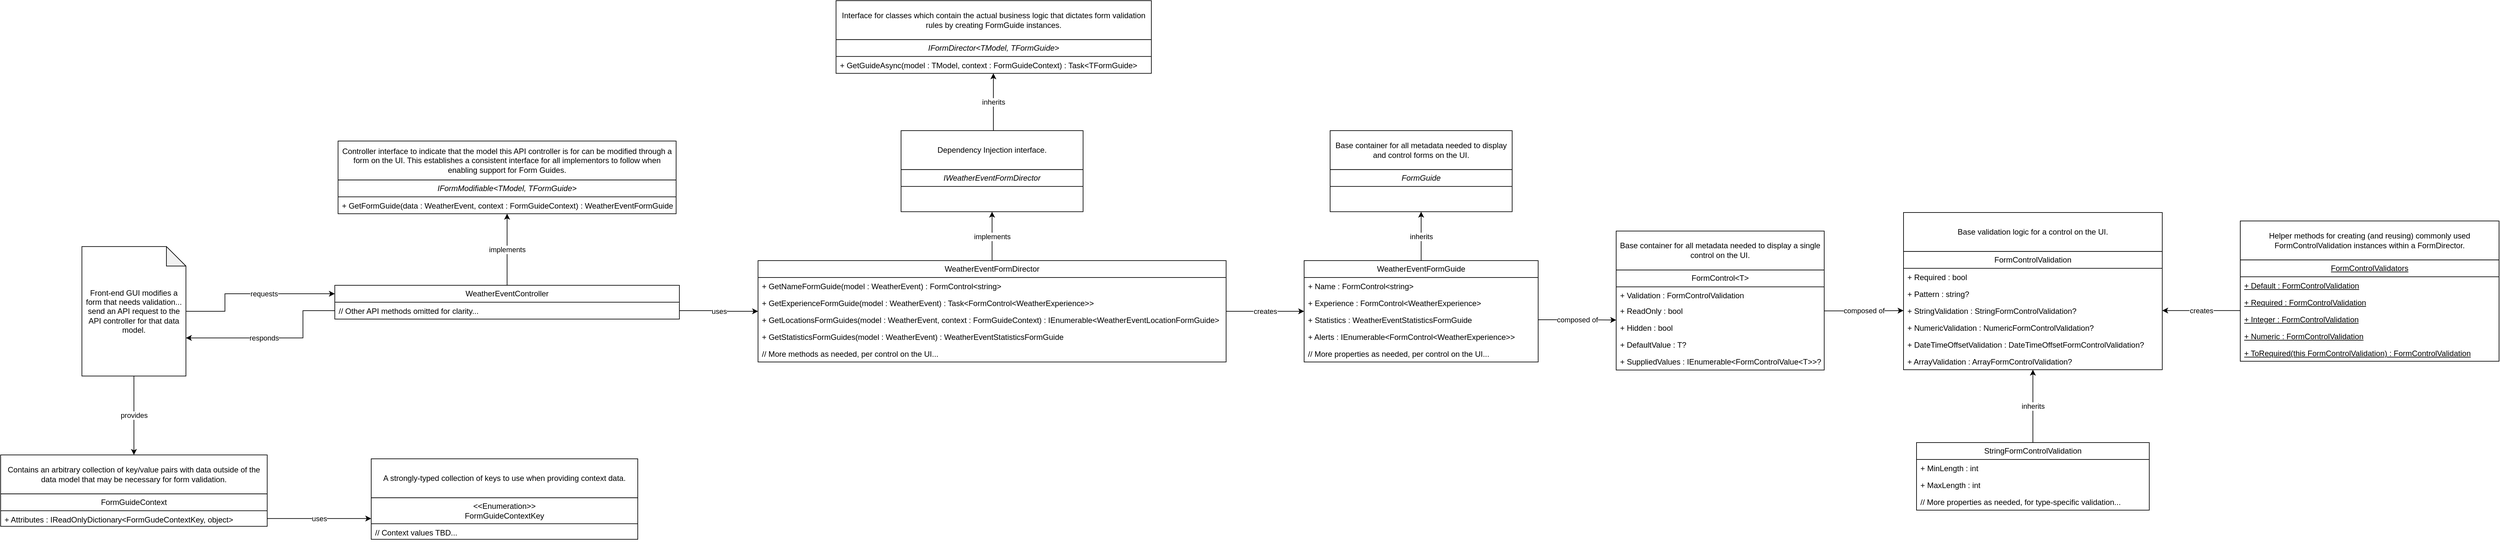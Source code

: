 <mxfile version="22.0.0" type="device">
  <diagram name="Page-1" id="EYTDAEa7u_j6_3P530hp">
    <mxGraphModel dx="4090" dy="1250" grid="1" gridSize="10" guides="1" tooltips="1" connect="1" arrows="1" fold="1" page="1" pageScale="1" pageWidth="850" pageHeight="1100" math="0" shadow="0">
      <root>
        <mxCell id="0" />
        <mxCell id="1" parent="0" />
        <mxCell id="UCaa5IRlUbcaSbM80Vgl-9" value="" style="group" vertex="1" connectable="0" parent="1">
          <mxGeometry x="720" y="341" width="280" height="124.8" as="geometry" />
        </mxCell>
        <mxCell id="UCaa5IRlUbcaSbM80Vgl-1" value="&lt;i&gt;FormGuide&lt;/i&gt;" style="swimlane;fontStyle=0;childLayout=stackLayout;horizontal=1;startSize=26;fillColor=none;horizontalStack=0;resizeParent=1;resizeParentMax=0;resizeLast=0;collapsible=1;marginBottom=0;whiteSpace=wrap;html=1;container=0;" vertex="1" parent="UCaa5IRlUbcaSbM80Vgl-9">
          <mxGeometry y="59.879" width="280.0" height="64.921" as="geometry" />
        </mxCell>
        <mxCell id="UCaa5IRlUbcaSbM80Vgl-5" value="Base container for all metadata needed to display and control forms on the UI." style="rounded=0;whiteSpace=wrap;html=1;container=0;" vertex="1" parent="UCaa5IRlUbcaSbM80Vgl-9">
          <mxGeometry width="280.0" height="59.879" as="geometry" />
        </mxCell>
        <mxCell id="UCaa5IRlUbcaSbM80Vgl-11" value="" style="group" vertex="1" connectable="0" parent="1">
          <mxGeometry x="1160" y="495.54" width="320" height="254.8" as="geometry" />
        </mxCell>
        <mxCell id="UCaa5IRlUbcaSbM80Vgl-12" value="FormControl&amp;lt;T&amp;gt;" style="swimlane;fontStyle=0;childLayout=stackLayout;horizontal=1;startSize=26;fillColor=none;horizontalStack=0;resizeParent=1;resizeParentMax=0;resizeLast=0;collapsible=1;marginBottom=0;whiteSpace=wrap;html=1;container=0;" vertex="1" parent="UCaa5IRlUbcaSbM80Vgl-11">
          <mxGeometry y="59.879" width="320" height="154.0" as="geometry" />
        </mxCell>
        <mxCell id="UCaa5IRlUbcaSbM80Vgl-13" value="+ Validation : FormControlValidation" style="text;strokeColor=none;fillColor=none;align=left;verticalAlign=top;spacingLeft=4;spacingRight=4;overflow=hidden;rotatable=0;points=[[0,0.5],[1,0.5]];portConstraint=eastwest;whiteSpace=wrap;html=1;container=0;" vertex="1" parent="UCaa5IRlUbcaSbM80Vgl-12">
          <mxGeometry y="26" width="320" height="24.0" as="geometry" />
        </mxCell>
        <mxCell id="UCaa5IRlUbcaSbM80Vgl-28" value="+ ReadOnly : bool" style="text;strokeColor=none;fillColor=none;align=left;verticalAlign=top;spacingLeft=4;spacingRight=4;overflow=hidden;rotatable=0;points=[[0,0.5],[1,0.5]];portConstraint=eastwest;whiteSpace=wrap;html=1;" vertex="1" parent="UCaa5IRlUbcaSbM80Vgl-12">
          <mxGeometry y="50.0" width="320" height="26.0" as="geometry" />
        </mxCell>
        <mxCell id="UCaa5IRlUbcaSbM80Vgl-30" value="+ Hidden : bool" style="text;strokeColor=none;fillColor=none;align=left;verticalAlign=top;spacingLeft=4;spacingRight=4;overflow=hidden;rotatable=0;points=[[0,0.5],[1,0.5]];portConstraint=eastwest;whiteSpace=wrap;html=1;" vertex="1" parent="UCaa5IRlUbcaSbM80Vgl-12">
          <mxGeometry y="76.0" width="320" height="26.0" as="geometry" />
        </mxCell>
        <mxCell id="UCaa5IRlUbcaSbM80Vgl-32" value="+ DefaultValue : T?" style="text;strokeColor=none;fillColor=none;align=left;verticalAlign=top;spacingLeft=4;spacingRight=4;overflow=hidden;rotatable=0;points=[[0,0.5],[1,0.5]];portConstraint=eastwest;whiteSpace=wrap;html=1;" vertex="1" parent="UCaa5IRlUbcaSbM80Vgl-12">
          <mxGeometry y="102.0" width="320" height="26.0" as="geometry" />
        </mxCell>
        <mxCell id="UCaa5IRlUbcaSbM80Vgl-31" value="+ SuppliedValues : IEnumerable&amp;lt;FormControlValue&amp;lt;T&amp;gt;&amp;gt;?" style="text;strokeColor=none;fillColor=none;align=left;verticalAlign=top;spacingLeft=4;spacingRight=4;overflow=hidden;rotatable=0;points=[[0,0.5],[1,0.5]];portConstraint=eastwest;whiteSpace=wrap;html=1;" vertex="1" parent="UCaa5IRlUbcaSbM80Vgl-12">
          <mxGeometry y="128.0" width="320" height="26.0" as="geometry" />
        </mxCell>
        <mxCell id="UCaa5IRlUbcaSbM80Vgl-14" value="Base container for all metadata needed to display a single control on the UI." style="rounded=0;whiteSpace=wrap;html=1;container=0;" vertex="1" parent="UCaa5IRlUbcaSbM80Vgl-11">
          <mxGeometry width="320.0" height="59.879" as="geometry" />
        </mxCell>
        <mxCell id="UCaa5IRlUbcaSbM80Vgl-22" value="inherits" style="edgeStyle=orthogonalEdgeStyle;rounded=0;orthogonalLoop=1;jettySize=auto;html=1;exitX=0.5;exitY=0;exitDx=0;exitDy=0;entryX=0.5;entryY=1;entryDx=0;entryDy=0;" edge="1" parent="1" source="UCaa5IRlUbcaSbM80Vgl-15" target="UCaa5IRlUbcaSbM80Vgl-1">
          <mxGeometry relative="1" as="geometry" />
        </mxCell>
        <mxCell id="UCaa5IRlUbcaSbM80Vgl-15" value="WeatherEventFormGuide" style="swimlane;fontStyle=0;childLayout=stackLayout;horizontal=1;startSize=26;fillColor=none;horizontalStack=0;resizeParent=1;resizeParentMax=0;resizeLast=0;collapsible=1;marginBottom=0;whiteSpace=wrap;html=1;" vertex="1" parent="1">
          <mxGeometry x="680" y="541" width="360" height="156" as="geometry" />
        </mxCell>
        <mxCell id="UCaa5IRlUbcaSbM80Vgl-17" value="+ Name : FormControl&amp;lt;string&amp;gt;" style="text;strokeColor=none;fillColor=none;align=left;verticalAlign=top;spacingLeft=4;spacingRight=4;overflow=hidden;rotatable=0;points=[[0,0.5],[1,0.5]];portConstraint=eastwest;whiteSpace=wrap;html=1;" vertex="1" parent="UCaa5IRlUbcaSbM80Vgl-15">
          <mxGeometry y="26" width="360" height="26" as="geometry" />
        </mxCell>
        <mxCell id="UCaa5IRlUbcaSbM80Vgl-18" value="+ Experience : FormControl&amp;lt;WeatherExperience&amp;gt;" style="text;strokeColor=none;fillColor=none;align=left;verticalAlign=top;spacingLeft=4;spacingRight=4;overflow=hidden;rotatable=0;points=[[0,0.5],[1,0.5]];portConstraint=eastwest;whiteSpace=wrap;html=1;" vertex="1" parent="UCaa5IRlUbcaSbM80Vgl-15">
          <mxGeometry y="52" width="360" height="26" as="geometry" />
        </mxCell>
        <mxCell id="UCaa5IRlUbcaSbM80Vgl-20" value="+ Statistics : WeatherEventStatisticsFormGuide" style="text;strokeColor=none;fillColor=none;align=left;verticalAlign=top;spacingLeft=4;spacingRight=4;overflow=hidden;rotatable=0;points=[[0,0.5],[1,0.5]];portConstraint=eastwest;whiteSpace=wrap;html=1;" vertex="1" parent="UCaa5IRlUbcaSbM80Vgl-15">
          <mxGeometry y="78" width="360" height="26" as="geometry" />
        </mxCell>
        <mxCell id="UCaa5IRlUbcaSbM80Vgl-19" value="+ Alerts : IEnumerable&amp;lt;FormControl&amp;lt;WeatherExperience&amp;gt;&amp;gt;" style="text;strokeColor=none;fillColor=none;align=left;verticalAlign=top;spacingLeft=4;spacingRight=4;overflow=hidden;rotatable=0;points=[[0,0.5],[1,0.5]];portConstraint=eastwest;whiteSpace=wrap;html=1;" vertex="1" parent="UCaa5IRlUbcaSbM80Vgl-15">
          <mxGeometry y="104" width="360" height="26" as="geometry" />
        </mxCell>
        <mxCell id="UCaa5IRlUbcaSbM80Vgl-21" value="// More properties as needed, per control on the UI..." style="text;strokeColor=none;fillColor=none;align=left;verticalAlign=top;spacingLeft=4;spacingRight=4;overflow=hidden;rotatable=0;points=[[0,0.5],[1,0.5]];portConstraint=eastwest;whiteSpace=wrap;html=1;" vertex="1" parent="UCaa5IRlUbcaSbM80Vgl-15">
          <mxGeometry y="130" width="360" height="26" as="geometry" />
        </mxCell>
        <mxCell id="UCaa5IRlUbcaSbM80Vgl-33" value="composed of" style="edgeStyle=orthogonalEdgeStyle;rounded=0;orthogonalLoop=1;jettySize=auto;html=1;" edge="1" parent="1" source="UCaa5IRlUbcaSbM80Vgl-20" target="UCaa5IRlUbcaSbM80Vgl-12">
          <mxGeometry relative="1" as="geometry" />
        </mxCell>
        <mxCell id="UCaa5IRlUbcaSbM80Vgl-48" value="composed of" style="edgeStyle=orthogonalEdgeStyle;rounded=0;orthogonalLoop=1;jettySize=auto;html=1;" edge="1" parent="1" source="UCaa5IRlUbcaSbM80Vgl-28" target="UCaa5IRlUbcaSbM80Vgl-35">
          <mxGeometry relative="1" as="geometry" />
        </mxCell>
        <mxCell id="UCaa5IRlUbcaSbM80Vgl-66" value="inherits" style="edgeStyle=orthogonalEdgeStyle;rounded=0;orthogonalLoop=1;jettySize=auto;html=1;" edge="1" parent="1" source="UCaa5IRlUbcaSbM80Vgl-58" target="UCaa5IRlUbcaSbM80Vgl-44">
          <mxGeometry relative="1" as="geometry">
            <Array as="points">
              <mxPoint x="1801" y="741" />
              <mxPoint x="1801" y="741" />
            </Array>
          </mxGeometry>
        </mxCell>
        <mxCell id="UCaa5IRlUbcaSbM80Vgl-58" value="StringFormControlValidation" style="swimlane;fontStyle=0;childLayout=stackLayout;horizontal=1;startSize=26;fillColor=none;horizontalStack=0;resizeParent=1;resizeParentMax=0;resizeLast=0;collapsible=1;marginBottom=0;whiteSpace=wrap;html=1;" vertex="1" parent="1">
          <mxGeometry x="1622" y="821" width="358" height="104" as="geometry" />
        </mxCell>
        <mxCell id="UCaa5IRlUbcaSbM80Vgl-61" value="+ MinLength : int" style="text;strokeColor=none;fillColor=none;align=left;verticalAlign=top;spacingLeft=4;spacingRight=4;overflow=hidden;rotatable=0;points=[[0,0.5],[1,0.5]];portConstraint=eastwest;whiteSpace=wrap;html=1;" vertex="1" parent="UCaa5IRlUbcaSbM80Vgl-58">
          <mxGeometry y="26" width="358" height="26" as="geometry" />
        </mxCell>
        <mxCell id="UCaa5IRlUbcaSbM80Vgl-62" value="+ MaxLength : int" style="text;strokeColor=none;fillColor=none;align=left;verticalAlign=top;spacingLeft=4;spacingRight=4;overflow=hidden;rotatable=0;points=[[0,0.5],[1,0.5]];portConstraint=eastwest;whiteSpace=wrap;html=1;" vertex="1" parent="UCaa5IRlUbcaSbM80Vgl-58">
          <mxGeometry y="52" width="358" height="26" as="geometry" />
        </mxCell>
        <mxCell id="UCaa5IRlUbcaSbM80Vgl-63" value="// More properties as needed, for type-specific validation..." style="text;strokeColor=none;fillColor=none;align=left;verticalAlign=top;spacingLeft=4;spacingRight=4;overflow=hidden;rotatable=0;points=[[0,0.5],[1,0.5]];portConstraint=eastwest;whiteSpace=wrap;html=1;" vertex="1" parent="UCaa5IRlUbcaSbM80Vgl-58">
          <mxGeometry y="78" width="358" height="26" as="geometry" />
        </mxCell>
        <mxCell id="UCaa5IRlUbcaSbM80Vgl-67" value="" style="group" vertex="1" connectable="0" parent="1">
          <mxGeometry x="1602" y="467" width="398" height="241.88" as="geometry" />
        </mxCell>
        <mxCell id="UCaa5IRlUbcaSbM80Vgl-35" value="FormControlValidation" style="swimlane;fontStyle=0;childLayout=stackLayout;horizontal=1;startSize=26;fillColor=none;horizontalStack=0;resizeParent=1;resizeParentMax=0;resizeLast=0;collapsible=1;marginBottom=0;whiteSpace=wrap;html=1;container=0;" vertex="1" parent="UCaa5IRlUbcaSbM80Vgl-67">
          <mxGeometry y="59.88" width="398" height="182.0" as="geometry" />
        </mxCell>
        <mxCell id="UCaa5IRlUbcaSbM80Vgl-38" value="+ Required : bool" style="text;strokeColor=none;fillColor=none;align=left;verticalAlign=top;spacingLeft=4;spacingRight=4;overflow=hidden;rotatable=0;points=[[0,0.5],[1,0.5]];portConstraint=eastwest;whiteSpace=wrap;html=1;" vertex="1" parent="UCaa5IRlUbcaSbM80Vgl-35">
          <mxGeometry y="26" width="398" height="26.0" as="geometry" />
        </mxCell>
        <mxCell id="UCaa5IRlUbcaSbM80Vgl-39" value="+ Pattern : string?" style="text;strokeColor=none;fillColor=none;align=left;verticalAlign=top;spacingLeft=4;spacingRight=4;overflow=hidden;rotatable=0;points=[[0,0.5],[1,0.5]];portConstraint=eastwest;whiteSpace=wrap;html=1;" vertex="1" parent="UCaa5IRlUbcaSbM80Vgl-35">
          <mxGeometry y="52.0" width="398" height="26.0" as="geometry" />
        </mxCell>
        <mxCell id="UCaa5IRlUbcaSbM80Vgl-40" value="+ StringValidation : StringFormControlValidation?" style="text;strokeColor=none;fillColor=none;align=left;verticalAlign=top;spacingLeft=4;spacingRight=4;overflow=hidden;rotatable=0;points=[[0,0.5],[1,0.5]];portConstraint=eastwest;whiteSpace=wrap;html=1;" vertex="1" parent="UCaa5IRlUbcaSbM80Vgl-35">
          <mxGeometry y="78.0" width="398" height="26.0" as="geometry" />
        </mxCell>
        <mxCell id="UCaa5IRlUbcaSbM80Vgl-45" value="+ NumericValidation : NumericFormControlValidation?" style="text;strokeColor=none;fillColor=none;align=left;verticalAlign=top;spacingLeft=4;spacingRight=4;overflow=hidden;rotatable=0;points=[[0,0.5],[1,0.5]];portConstraint=eastwest;whiteSpace=wrap;html=1;" vertex="1" parent="UCaa5IRlUbcaSbM80Vgl-35">
          <mxGeometry y="104.0" width="398" height="26.0" as="geometry" />
        </mxCell>
        <mxCell id="UCaa5IRlUbcaSbM80Vgl-46" value="+ DateTimeOffsetValidation : DateTimeOffsetFormControlValidation?" style="text;strokeColor=none;fillColor=none;align=left;verticalAlign=top;spacingLeft=4;spacingRight=4;overflow=hidden;rotatable=0;points=[[0,0.5],[1,0.5]];portConstraint=eastwest;whiteSpace=wrap;html=1;" vertex="1" parent="UCaa5IRlUbcaSbM80Vgl-35">
          <mxGeometry y="130.0" width="398" height="26.0" as="geometry" />
        </mxCell>
        <mxCell id="UCaa5IRlUbcaSbM80Vgl-44" value="+ ArrayValidation : ArrayFormControlValidation?" style="text;strokeColor=none;fillColor=none;align=left;verticalAlign=top;spacingLeft=4;spacingRight=4;overflow=hidden;rotatable=0;points=[[0,0.5],[1,0.5]];portConstraint=eastwest;whiteSpace=wrap;html=1;" vertex="1" parent="UCaa5IRlUbcaSbM80Vgl-35">
          <mxGeometry y="156.0" width="398" height="26.0" as="geometry" />
        </mxCell>
        <mxCell id="UCaa5IRlUbcaSbM80Vgl-41" value="Base validation logic for a control on the UI." style="rounded=0;whiteSpace=wrap;html=1;container=0;" vertex="1" parent="UCaa5IRlUbcaSbM80Vgl-67">
          <mxGeometry width="398.0" height="59.879" as="geometry" />
        </mxCell>
        <mxCell id="UCaa5IRlUbcaSbM80Vgl-68" value="" style="group" vertex="1" connectable="0" parent="1">
          <mxGeometry x="2120" y="480" width="398" height="241.88" as="geometry" />
        </mxCell>
        <mxCell id="UCaa5IRlUbcaSbM80Vgl-69" value="&lt;u&gt;FormControlValidators&lt;/u&gt;" style="swimlane;fontStyle=0;childLayout=stackLayout;horizontal=1;startSize=26;fillColor=none;horizontalStack=0;resizeParent=1;resizeParentMax=0;resizeLast=0;collapsible=1;marginBottom=0;whiteSpace=wrap;html=1;container=0;" vertex="1" parent="UCaa5IRlUbcaSbM80Vgl-68">
          <mxGeometry y="59.88" width="398" height="156.0" as="geometry" />
        </mxCell>
        <mxCell id="UCaa5IRlUbcaSbM80Vgl-70" value="&lt;u&gt;+ Default : FormControlValidation&lt;/u&gt;" style="text;strokeColor=none;fillColor=none;align=left;verticalAlign=top;spacingLeft=4;spacingRight=4;overflow=hidden;rotatable=0;points=[[0,0.5],[1,0.5]];portConstraint=eastwest;whiteSpace=wrap;html=1;" vertex="1" parent="UCaa5IRlUbcaSbM80Vgl-69">
          <mxGeometry y="26" width="398" height="26.0" as="geometry" />
        </mxCell>
        <mxCell id="UCaa5IRlUbcaSbM80Vgl-78" value="&lt;u&gt;+ Required : FormControlValidation&lt;/u&gt;" style="text;strokeColor=none;fillColor=none;align=left;verticalAlign=top;spacingLeft=4;spacingRight=4;overflow=hidden;rotatable=0;points=[[0,0.5],[1,0.5]];portConstraint=eastwest;whiteSpace=wrap;html=1;" vertex="1" parent="UCaa5IRlUbcaSbM80Vgl-69">
          <mxGeometry y="52.0" width="398" height="26.0" as="geometry" />
        </mxCell>
        <mxCell id="UCaa5IRlUbcaSbM80Vgl-79" value="&lt;u&gt;+ Integer : FormControlValidation&lt;/u&gt;" style="text;strokeColor=none;fillColor=none;align=left;verticalAlign=top;spacingLeft=4;spacingRight=4;overflow=hidden;rotatable=0;points=[[0,0.5],[1,0.5]];portConstraint=eastwest;whiteSpace=wrap;html=1;" vertex="1" parent="UCaa5IRlUbcaSbM80Vgl-69">
          <mxGeometry y="78.0" width="398" height="26.0" as="geometry" />
        </mxCell>
        <mxCell id="UCaa5IRlUbcaSbM80Vgl-77" value="&lt;u&gt;+ Numeric : FormControlValidation&lt;/u&gt;" style="text;strokeColor=none;fillColor=none;align=left;verticalAlign=top;spacingLeft=4;spacingRight=4;overflow=hidden;rotatable=0;points=[[0,0.5],[1,0.5]];portConstraint=eastwest;whiteSpace=wrap;html=1;" vertex="1" parent="UCaa5IRlUbcaSbM80Vgl-69">
          <mxGeometry y="104.0" width="398" height="26.0" as="geometry" />
        </mxCell>
        <mxCell id="UCaa5IRlUbcaSbM80Vgl-80" value="&lt;u&gt;+ ToRequired(this FormControlValidation) : FormControlValidation&lt;/u&gt;" style="text;strokeColor=none;fillColor=none;align=left;verticalAlign=top;spacingLeft=4;spacingRight=4;overflow=hidden;rotatable=0;points=[[0,0.5],[1,0.5]];portConstraint=eastwest;whiteSpace=wrap;html=1;" vertex="1" parent="UCaa5IRlUbcaSbM80Vgl-69">
          <mxGeometry y="130.0" width="398" height="26.0" as="geometry" />
        </mxCell>
        <mxCell id="UCaa5IRlUbcaSbM80Vgl-76" value="Helper methods for creating (and reusing) commonly used FormControlValidation instances within a FormDirector." style="rounded=0;whiteSpace=wrap;html=1;container=0;" vertex="1" parent="UCaa5IRlUbcaSbM80Vgl-68">
          <mxGeometry width="398.0" height="59.879" as="geometry" />
        </mxCell>
        <mxCell id="UCaa5IRlUbcaSbM80Vgl-81" value="creates" style="edgeStyle=orthogonalEdgeStyle;rounded=0;orthogonalLoop=1;jettySize=auto;html=1;entryX=1;entryY=0.5;entryDx=0;entryDy=0;" edge="1" parent="1" source="UCaa5IRlUbcaSbM80Vgl-69" target="UCaa5IRlUbcaSbM80Vgl-35">
          <mxGeometry relative="1" as="geometry" />
        </mxCell>
        <mxCell id="UCaa5IRlUbcaSbM80Vgl-99" value="implements" style="edgeStyle=orthogonalEdgeStyle;rounded=0;orthogonalLoop=1;jettySize=auto;html=1;" edge="1" parent="1" source="UCaa5IRlUbcaSbM80Vgl-82" target="UCaa5IRlUbcaSbM80Vgl-92">
          <mxGeometry relative="1" as="geometry" />
        </mxCell>
        <mxCell id="UCaa5IRlUbcaSbM80Vgl-100" value="creates" style="edgeStyle=orthogonalEdgeStyle;rounded=0;orthogonalLoop=1;jettySize=auto;html=1;" edge="1" parent="1" source="UCaa5IRlUbcaSbM80Vgl-82" target="UCaa5IRlUbcaSbM80Vgl-15">
          <mxGeometry relative="1" as="geometry" />
        </mxCell>
        <mxCell id="UCaa5IRlUbcaSbM80Vgl-82" value="WeatherEventFormDirector" style="swimlane;fontStyle=0;childLayout=stackLayout;horizontal=1;startSize=26;fillColor=none;horizontalStack=0;resizeParent=1;resizeParentMax=0;resizeLast=0;collapsible=1;marginBottom=0;whiteSpace=wrap;html=1;" vertex="1" parent="1">
          <mxGeometry x="-160" y="541" width="720" height="156" as="geometry" />
        </mxCell>
        <mxCell id="UCaa5IRlUbcaSbM80Vgl-86" value="+ GetNameFormGuide(model : WeatherEvent) : FormControl&amp;lt;string&amp;gt;" style="text;strokeColor=none;fillColor=none;align=left;verticalAlign=top;spacingLeft=4;spacingRight=4;overflow=hidden;rotatable=0;points=[[0,0.5],[1,0.5]];portConstraint=eastwest;whiteSpace=wrap;html=1;" vertex="1" parent="UCaa5IRlUbcaSbM80Vgl-82">
          <mxGeometry y="26" width="720" height="26" as="geometry" />
        </mxCell>
        <mxCell id="UCaa5IRlUbcaSbM80Vgl-89" value="+ GetExperienceFormGuide(model : WeatherEvent) : Task&amp;lt;FormControl&amp;lt;WeatherExperience&amp;gt;&amp;gt;" style="text;strokeColor=none;fillColor=none;align=left;verticalAlign=top;spacingLeft=4;spacingRight=4;overflow=hidden;rotatable=0;points=[[0,0.5],[1,0.5]];portConstraint=eastwest;whiteSpace=wrap;html=1;" vertex="1" parent="UCaa5IRlUbcaSbM80Vgl-82">
          <mxGeometry y="52" width="720" height="26" as="geometry" />
        </mxCell>
        <mxCell id="UCaa5IRlUbcaSbM80Vgl-90" value="+ GetLocationsFormGuides(model : WeatherEvent, context : FormGuideContext) : IEnumerable&amp;lt;WeatherEventLocationFormGuide&amp;gt;" style="text;strokeColor=none;fillColor=none;align=left;verticalAlign=top;spacingLeft=4;spacingRight=4;overflow=hidden;rotatable=0;points=[[0,0.5],[1,0.5]];portConstraint=eastwest;whiteSpace=wrap;html=1;" vertex="1" parent="UCaa5IRlUbcaSbM80Vgl-82">
          <mxGeometry y="78" width="720" height="26" as="geometry" />
        </mxCell>
        <mxCell id="UCaa5IRlUbcaSbM80Vgl-88" value="+ GetStatisticsFormGuides(model : WeatherEvent) : WeatherEventStatisticsFormGuide" style="text;strokeColor=none;fillColor=none;align=left;verticalAlign=top;spacingLeft=4;spacingRight=4;overflow=hidden;rotatable=0;points=[[0,0.5],[1,0.5]];portConstraint=eastwest;whiteSpace=wrap;html=1;" vertex="1" parent="UCaa5IRlUbcaSbM80Vgl-82">
          <mxGeometry y="104" width="720" height="26" as="geometry" />
        </mxCell>
        <mxCell id="UCaa5IRlUbcaSbM80Vgl-87" value="// More methods as needed, per control on the UI..." style="text;strokeColor=none;fillColor=none;align=left;verticalAlign=top;spacingLeft=4;spacingRight=4;overflow=hidden;rotatable=0;points=[[0,0.5],[1,0.5]];portConstraint=eastwest;whiteSpace=wrap;html=1;" vertex="1" parent="UCaa5IRlUbcaSbM80Vgl-82">
          <mxGeometry y="130" width="720" height="26" as="geometry" />
        </mxCell>
        <mxCell id="UCaa5IRlUbcaSbM80Vgl-91" value="" style="group" vertex="1" connectable="0" parent="1">
          <mxGeometry x="60" y="341" width="280" height="124.8" as="geometry" />
        </mxCell>
        <mxCell id="UCaa5IRlUbcaSbM80Vgl-92" value="&lt;i&gt;IWeatherEventFormDirector&lt;/i&gt;" style="swimlane;fontStyle=0;childLayout=stackLayout;horizontal=1;startSize=26;fillColor=none;horizontalStack=0;resizeParent=1;resizeParentMax=0;resizeLast=0;collapsible=1;marginBottom=0;whiteSpace=wrap;html=1;container=0;" vertex="1" parent="UCaa5IRlUbcaSbM80Vgl-91">
          <mxGeometry y="59.879" width="280.0" height="64.921" as="geometry" />
        </mxCell>
        <mxCell id="UCaa5IRlUbcaSbM80Vgl-93" value="Dependency Injection interface." style="rounded=0;whiteSpace=wrap;html=1;container=0;" vertex="1" parent="UCaa5IRlUbcaSbM80Vgl-91">
          <mxGeometry width="280.0" height="59.879" as="geometry" />
        </mxCell>
        <mxCell id="UCaa5IRlUbcaSbM80Vgl-94" value="" style="group" vertex="1" connectable="0" parent="1">
          <mxGeometry x="-40" y="141" width="485" height="124.8" as="geometry" />
        </mxCell>
        <mxCell id="UCaa5IRlUbcaSbM80Vgl-95" value="&lt;i&gt;IFormDirector&amp;lt;TModel, TFormGuide&amp;gt;&lt;/i&gt;" style="swimlane;fontStyle=0;childLayout=stackLayout;horizontal=1;startSize=26;fillColor=none;horizontalStack=0;resizeParent=1;resizeParentMax=0;resizeLast=0;collapsible=1;marginBottom=0;whiteSpace=wrap;html=1;container=0;" vertex="1" parent="UCaa5IRlUbcaSbM80Vgl-94">
          <mxGeometry y="59.879" width="485.0" height="52" as="geometry" />
        </mxCell>
        <mxCell id="UCaa5IRlUbcaSbM80Vgl-97" value="+ GetGuideAsync(model : TModel, context : FormGuideContext) : Task&amp;lt;TFormGuide&amp;gt;" style="text;strokeColor=none;fillColor=none;align=left;verticalAlign=top;spacingLeft=4;spacingRight=4;overflow=hidden;rotatable=0;points=[[0,0.5],[1,0.5]];portConstraint=eastwest;whiteSpace=wrap;html=1;" vertex="1" parent="UCaa5IRlUbcaSbM80Vgl-95">
          <mxGeometry y="26" width="485.0" height="26" as="geometry" />
        </mxCell>
        <mxCell id="UCaa5IRlUbcaSbM80Vgl-96" value="Interface for classes which contain the actual business logic that dictates form validation rules by creating FormGuide instances." style="rounded=0;whiteSpace=wrap;html=1;container=0;" vertex="1" parent="UCaa5IRlUbcaSbM80Vgl-94">
          <mxGeometry width="485.0" height="59.879" as="geometry" />
        </mxCell>
        <mxCell id="UCaa5IRlUbcaSbM80Vgl-98" value="inherits" style="edgeStyle=orthogonalEdgeStyle;rounded=0;orthogonalLoop=1;jettySize=auto;html=1;" edge="1" parent="1" source="UCaa5IRlUbcaSbM80Vgl-93" target="UCaa5IRlUbcaSbM80Vgl-97">
          <mxGeometry relative="1" as="geometry">
            <Array as="points">
              <mxPoint x="202" y="281" />
              <mxPoint x="202" y="281" />
            </Array>
          </mxGeometry>
        </mxCell>
        <mxCell id="UCaa5IRlUbcaSbM80Vgl-128" value="implements" style="edgeStyle=orthogonalEdgeStyle;rounded=0;orthogonalLoop=1;jettySize=auto;html=1;" edge="1" parent="1" source="UCaa5IRlUbcaSbM80Vgl-101" target="UCaa5IRlUbcaSbM80Vgl-125">
          <mxGeometry relative="1" as="geometry" />
        </mxCell>
        <mxCell id="UCaa5IRlUbcaSbM80Vgl-101" value="WeatherEventController" style="swimlane;fontStyle=0;childLayout=stackLayout;horizontal=1;startSize=26;fillColor=none;horizontalStack=0;resizeParent=1;resizeParentMax=0;resizeLast=0;collapsible=1;marginBottom=0;whiteSpace=wrap;html=1;" vertex="1" parent="1">
          <mxGeometry x="-811" y="579" width="530" height="52" as="geometry" />
        </mxCell>
        <mxCell id="UCaa5IRlUbcaSbM80Vgl-102" value="// Other API methods omitted for clarity..." style="text;strokeColor=none;fillColor=none;align=left;verticalAlign=top;spacingLeft=4;spacingRight=4;overflow=hidden;rotatable=0;points=[[0,0.5],[1,0.5]];portConstraint=eastwest;whiteSpace=wrap;html=1;" vertex="1" parent="UCaa5IRlUbcaSbM80Vgl-101">
          <mxGeometry y="26" width="530" height="26" as="geometry" />
        </mxCell>
        <mxCell id="UCaa5IRlUbcaSbM80Vgl-115" value="" style="group" vertex="1" connectable="0" parent="1">
          <mxGeometry x="-1325" y="840" width="410" height="109.879" as="geometry" />
        </mxCell>
        <mxCell id="UCaa5IRlUbcaSbM80Vgl-108" value="FormGuideContext" style="swimlane;fontStyle=0;childLayout=stackLayout;horizontal=1;startSize=26;fillColor=none;horizontalStack=0;resizeParent=1;resizeParentMax=0;resizeLast=0;collapsible=1;marginBottom=0;whiteSpace=wrap;html=1;container=0;" vertex="1" parent="UCaa5IRlUbcaSbM80Vgl-115">
          <mxGeometry y="59.879" width="410" height="50.0" as="geometry" />
        </mxCell>
        <mxCell id="UCaa5IRlUbcaSbM80Vgl-109" value="+ Attributes : IReadOnlyDictionary&amp;lt;FormGudeContextKey, object&amp;gt;" style="text;strokeColor=none;fillColor=none;align=left;verticalAlign=top;spacingLeft=4;spacingRight=4;overflow=hidden;rotatable=0;points=[[0,0.5],[1,0.5]];portConstraint=eastwest;whiteSpace=wrap;html=1;container=0;" vertex="1" parent="UCaa5IRlUbcaSbM80Vgl-108">
          <mxGeometry y="26" width="410" height="24.0" as="geometry" />
        </mxCell>
        <mxCell id="UCaa5IRlUbcaSbM80Vgl-114" value="Contains an arbitrary collection of key/value pairs with data outside of the data model that may be necessary for form validation." style="rounded=0;whiteSpace=wrap;html=1;container=0;" vertex="1" parent="UCaa5IRlUbcaSbM80Vgl-115">
          <mxGeometry width="410.0" height="59.879" as="geometry" />
        </mxCell>
        <mxCell id="UCaa5IRlUbcaSbM80Vgl-117" value="" style="group" vertex="1" connectable="0" parent="1">
          <mxGeometry x="-755" y="846" width="410" height="109.879" as="geometry" />
        </mxCell>
        <mxCell id="UCaa5IRlUbcaSbM80Vgl-118" value="&amp;lt;&amp;lt;Enumeration&amp;gt;&amp;gt;&lt;br&gt;FormGuideContextKey" style="swimlane;fontStyle=0;childLayout=stackLayout;horizontal=1;startSize=40;fillColor=none;horizontalStack=0;resizeParent=1;resizeParentMax=0;resizeLast=0;collapsible=1;marginBottom=0;whiteSpace=wrap;html=1;container=0;" vertex="1" parent="UCaa5IRlUbcaSbM80Vgl-117">
          <mxGeometry y="59.879" width="410" height="64.0" as="geometry" />
        </mxCell>
        <mxCell id="UCaa5IRlUbcaSbM80Vgl-119" value="// Context values TBD..." style="text;strokeColor=none;fillColor=none;align=left;verticalAlign=top;spacingLeft=4;spacingRight=4;overflow=hidden;rotatable=0;points=[[0,0.5],[1,0.5]];portConstraint=eastwest;whiteSpace=wrap;html=1;container=0;" vertex="1" parent="UCaa5IRlUbcaSbM80Vgl-118">
          <mxGeometry y="40" width="410" height="24.0" as="geometry" />
        </mxCell>
        <mxCell id="UCaa5IRlUbcaSbM80Vgl-120" value="A strongly-typed collection of keys to use when providing context data." style="rounded=0;whiteSpace=wrap;html=1;container=0;" vertex="1" parent="UCaa5IRlUbcaSbM80Vgl-117">
          <mxGeometry width="410.0" height="59.879" as="geometry" />
        </mxCell>
        <mxCell id="UCaa5IRlUbcaSbM80Vgl-124" value="" style="group" vertex="1" connectable="0" parent="1">
          <mxGeometry x="-806" y="357" width="520" height="124.8" as="geometry" />
        </mxCell>
        <mxCell id="UCaa5IRlUbcaSbM80Vgl-125" value="&lt;i&gt;IFormModifiable&amp;lt;TModel, TFormGuide&amp;gt;&lt;/i&gt;" style="swimlane;fontStyle=0;childLayout=stackLayout;horizontal=1;startSize=26;fillColor=none;horizontalStack=0;resizeParent=1;resizeParentMax=0;resizeLast=0;collapsible=1;marginBottom=0;whiteSpace=wrap;html=1;container=0;" vertex="1" parent="UCaa5IRlUbcaSbM80Vgl-124">
          <mxGeometry y="59.879" width="520.0" height="52" as="geometry" />
        </mxCell>
        <mxCell id="UCaa5IRlUbcaSbM80Vgl-127" value="+ GetFormGuide(data : WeatherEvent, context : FormGuideContext) : WeatherEventFormGuide" style="text;strokeColor=none;fillColor=none;align=left;verticalAlign=top;spacingLeft=4;spacingRight=4;overflow=hidden;rotatable=0;points=[[0,0.5],[1,0.5]];portConstraint=eastwest;whiteSpace=wrap;html=1;" vertex="1" parent="UCaa5IRlUbcaSbM80Vgl-125">
          <mxGeometry y="26" width="520.0" height="26" as="geometry" />
        </mxCell>
        <mxCell id="UCaa5IRlUbcaSbM80Vgl-126" value="Controller interface to indicate that the model this API controller is for can be modified through a form on the UI. This establishes a consistent interface for all implementors to follow when enabling support for Form Guides." style="rounded=0;whiteSpace=wrap;html=1;container=0;" vertex="1" parent="UCaa5IRlUbcaSbM80Vgl-124">
          <mxGeometry width="520.0" height="59.879" as="geometry" />
        </mxCell>
        <mxCell id="UCaa5IRlUbcaSbM80Vgl-129" value="uses" style="edgeStyle=orthogonalEdgeStyle;rounded=0;orthogonalLoop=1;jettySize=auto;html=1;" edge="1" parent="1" source="UCaa5IRlUbcaSbM80Vgl-102" target="UCaa5IRlUbcaSbM80Vgl-82">
          <mxGeometry relative="1" as="geometry" />
        </mxCell>
        <mxCell id="UCaa5IRlUbcaSbM80Vgl-133" value="requests" style="edgeStyle=orthogonalEdgeStyle;rounded=0;orthogonalLoop=1;jettySize=auto;html=1;entryX=0;entryY=0.25;entryDx=0;entryDy=0;" edge="1" parent="1" source="UCaa5IRlUbcaSbM80Vgl-130" target="UCaa5IRlUbcaSbM80Vgl-101">
          <mxGeometry x="0.148" relative="1" as="geometry">
            <Array as="points">
              <mxPoint x="-980" y="619" />
              <mxPoint x="-980" y="592" />
            </Array>
            <mxPoint as="offset" />
          </mxGeometry>
        </mxCell>
        <mxCell id="UCaa5IRlUbcaSbM80Vgl-136" value="provides" style="edgeStyle=orthogonalEdgeStyle;rounded=0;orthogonalLoop=1;jettySize=auto;html=1;exitX=0.5;exitY=1;exitDx=0;exitDy=0;exitPerimeter=0;entryX=0.5;entryY=0;entryDx=0;entryDy=0;" edge="1" parent="1" source="UCaa5IRlUbcaSbM80Vgl-130" target="UCaa5IRlUbcaSbM80Vgl-114">
          <mxGeometry relative="1" as="geometry" />
        </mxCell>
        <mxCell id="UCaa5IRlUbcaSbM80Vgl-130" value="Front-end GUI modifies a form that needs validation... send an API request to the API controller for that data model." style="shape=note;whiteSpace=wrap;html=1;backgroundOutline=1;darkOpacity=0.05;" vertex="1" parent="1">
          <mxGeometry x="-1200" y="519.38" width="160" height="199.23" as="geometry" />
        </mxCell>
        <mxCell id="UCaa5IRlUbcaSbM80Vgl-134" value="responds" style="edgeStyle=orthogonalEdgeStyle;rounded=0;orthogonalLoop=1;jettySize=auto;html=1;exitX=0;exitY=0.5;exitDx=0;exitDy=0;" edge="1" parent="1" source="UCaa5IRlUbcaSbM80Vgl-102" target="UCaa5IRlUbcaSbM80Vgl-130">
          <mxGeometry x="0.114" relative="1" as="geometry">
            <Array as="points">
              <mxPoint x="-860" y="618" />
              <mxPoint x="-860" y="660" />
            </Array>
            <mxPoint as="offset" />
          </mxGeometry>
        </mxCell>
        <mxCell id="UCaa5IRlUbcaSbM80Vgl-135" value="uses" style="edgeStyle=orthogonalEdgeStyle;rounded=0;orthogonalLoop=1;jettySize=auto;html=1;" edge="1" parent="1" source="UCaa5IRlUbcaSbM80Vgl-109" target="UCaa5IRlUbcaSbM80Vgl-118">
          <mxGeometry relative="1" as="geometry" />
        </mxCell>
      </root>
    </mxGraphModel>
  </diagram>
</mxfile>
